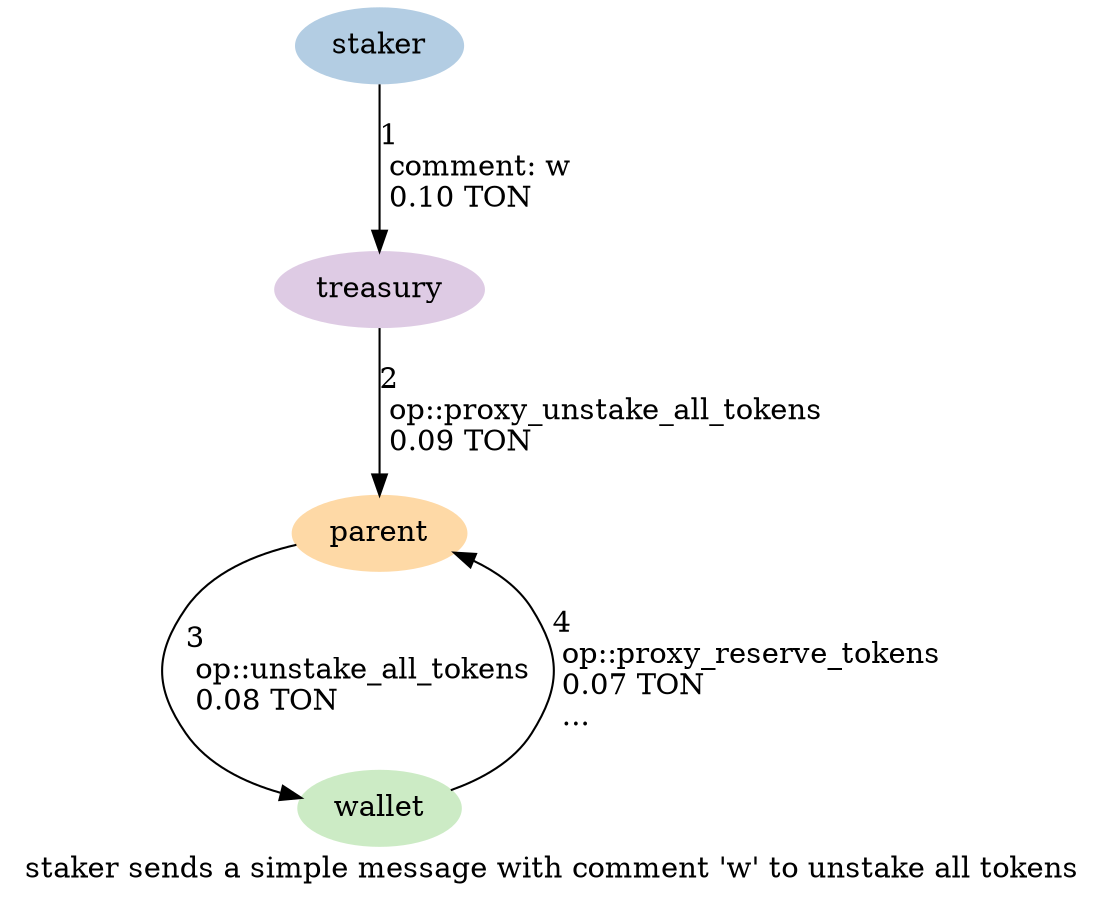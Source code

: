 digraph {
    label="staker sends a simple message with comment 'w' to unstake all tokens"
    node [ colorscheme=pastel19 style=filled ]

    /* Entities */
    staker [ color=2 ]
    wallet [ color=3 ]
    treasury [ color=4 ]
    parent [ color=5 ]

    /* Relationships */
    staker -> treasury [ label="1\l comment: w\l 0.10 TON\l" ]
    treasury -> parent [ label="2\l op::proxy_unstake_all_tokens\l 0.09 TON\l" ]
    parent -> wallet [ label="3\l op::unstake_all_tokens\l 0.08 TON\l" ]
    wallet -> parent [ label="4\l op::proxy_reserve_tokens\l 0.07 TON\l ...\l" ]

    /* Ranks */
    { rank=min staker }
}
